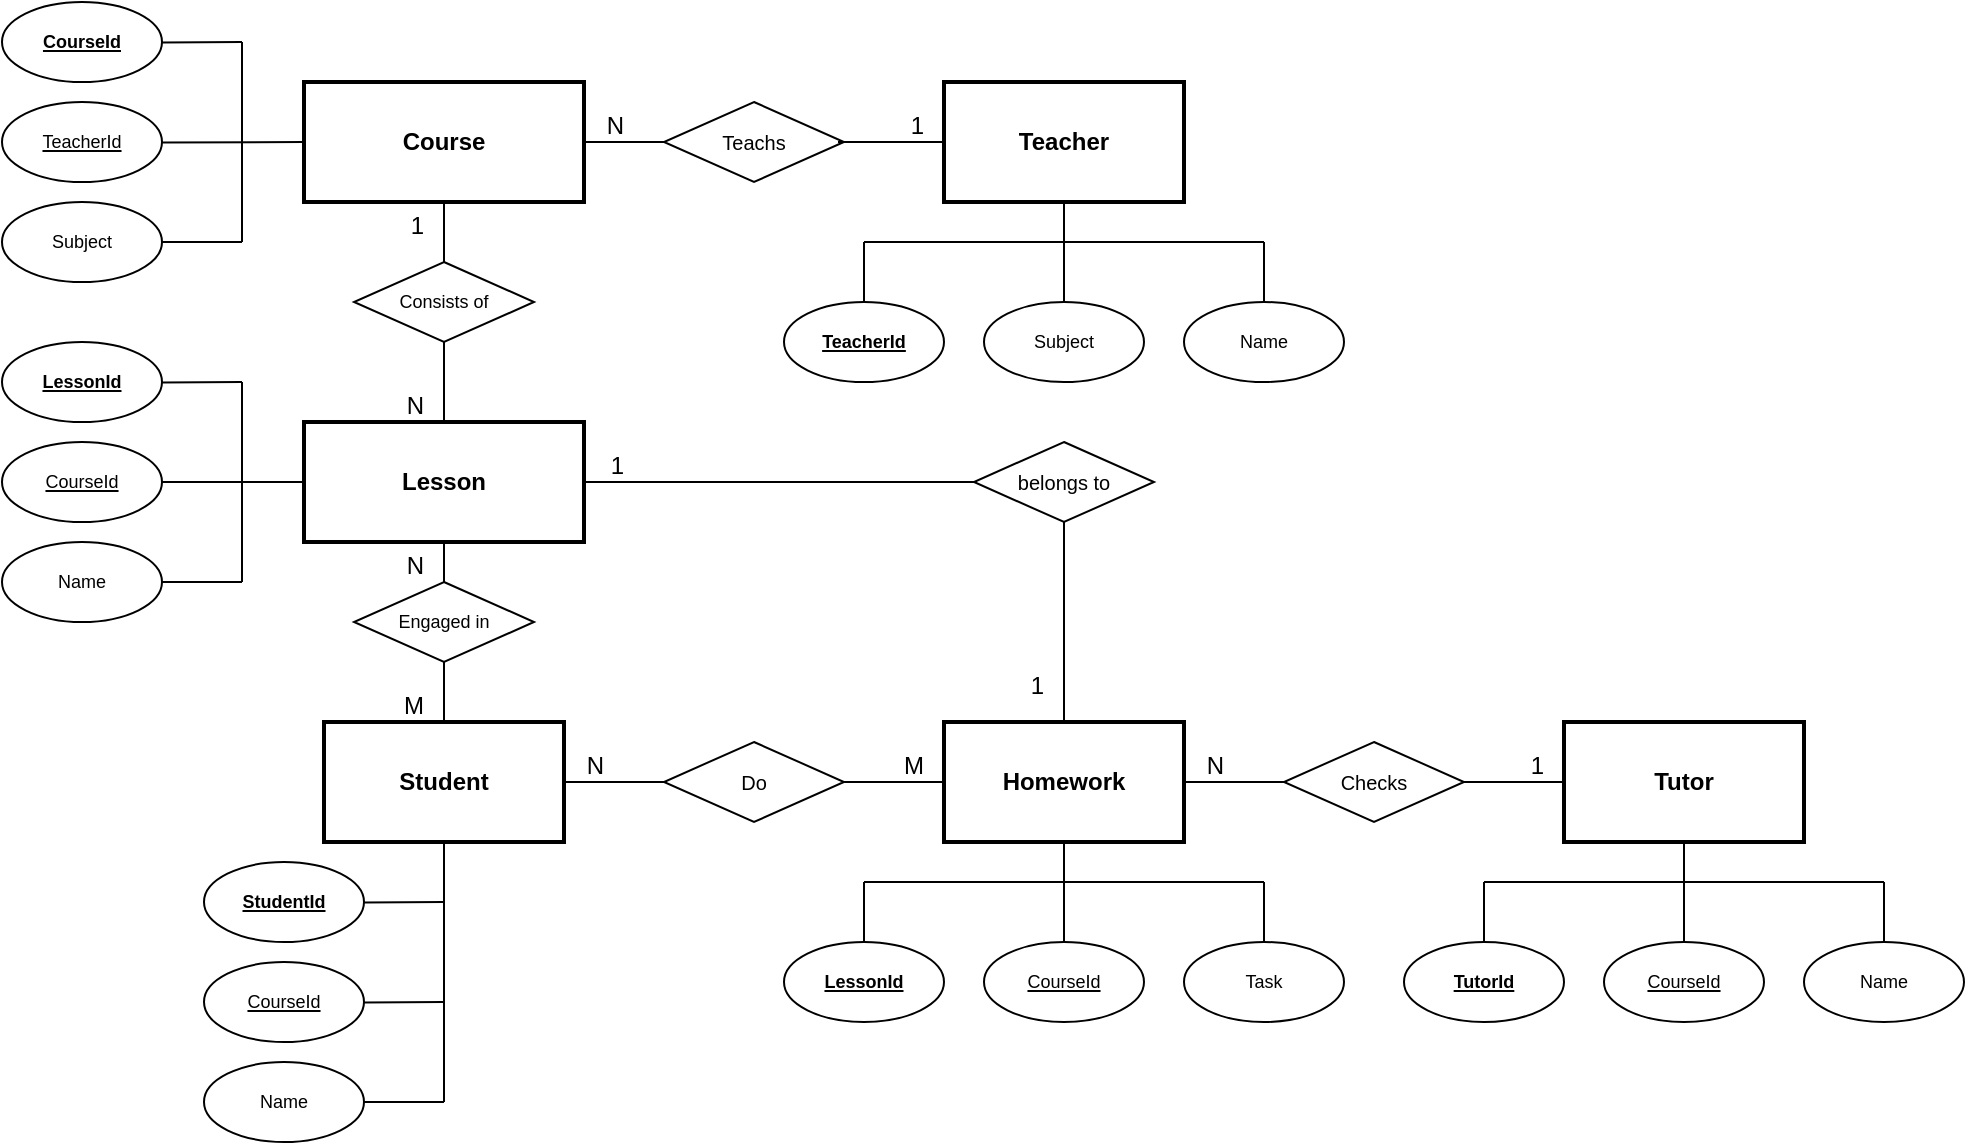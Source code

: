 <mxfile version="14.2.9" type="github">
  <diagram id="R2lEEEUBdFMjLlhIrx00" name="Page-1">
    <mxGraphModel dx="572" dy="833" grid="1" gridSize="10" guides="1" tooltips="1" connect="1" arrows="1" fold="1" page="1" pageScale="1" pageWidth="850" pageHeight="1100" background="#ffffff" math="0" shadow="0" extFonts="Permanent Marker^https://fonts.googleapis.com/css?family=Permanent+Marker">
      <root>
        <mxCell id="0" />
        <mxCell id="1" parent="0" />
        <mxCell id="RXiw6qUimDjGXAGovaQc-45" value="Tutor" style="whiteSpace=wrap;html=1;align=center;fontStyle=1;strokeWidth=2;" parent="1" vertex="1">
          <mxGeometry x="1841" y="770" width="120" height="60" as="geometry" />
        </mxCell>
        <mxCell id="RXiw6qUimDjGXAGovaQc-46" value="Homework" style="whiteSpace=wrap;html=1;align=center;fontStyle=1;strokeWidth=2;" parent="1" vertex="1">
          <mxGeometry x="1531" y="770" width="120" height="60" as="geometry" />
        </mxCell>
        <mxCell id="RXiw6qUimDjGXAGovaQc-47" value="Student" style="whiteSpace=wrap;html=1;align=center;fontStyle=1;strokeWidth=2;" parent="1" vertex="1">
          <mxGeometry x="1221" y="770" width="120" height="60" as="geometry" />
        </mxCell>
        <mxCell id="RXiw6qUimDjGXAGovaQc-48" value="Lesson" style="whiteSpace=wrap;html=1;align=center;fontStyle=1;strokeWidth=2;" parent="1" vertex="1">
          <mxGeometry x="1211" y="620" width="140" height="60" as="geometry" />
        </mxCell>
        <mxCell id="RXiw6qUimDjGXAGovaQc-49" value="Course" style="whiteSpace=wrap;html=1;align=center;fontStyle=1;strokeWidth=2;" parent="1" vertex="1">
          <mxGeometry x="1211" y="450" width="140" height="60" as="geometry" />
        </mxCell>
        <mxCell id="RXiw6qUimDjGXAGovaQc-50" value="Teacher" style="whiteSpace=wrap;html=1;align=center;fontStyle=1;strokeWidth=2;" parent="1" vertex="1">
          <mxGeometry x="1531" y="450" width="120" height="60" as="geometry" />
        </mxCell>
        <mxCell id="RXiw6qUimDjGXAGovaQc-58" value="&lt;font style=&quot;font-size: 9px&quot;&gt;Consists of&lt;/font&gt;" style="shape=rhombus;perimeter=rhombusPerimeter;whiteSpace=wrap;html=1;align=center;fontSize=9;" parent="1" vertex="1">
          <mxGeometry x="1236" y="540" width="90" height="40" as="geometry" />
        </mxCell>
        <mxCell id="RXiw6qUimDjGXAGovaQc-59" value="&lt;font style=&quot;font-size: 9px&quot;&gt;Engaged in&lt;/font&gt;" style="shape=rhombus;perimeter=rhombusPerimeter;whiteSpace=wrap;html=1;align=center;fontSize=9;" parent="1" vertex="1">
          <mxGeometry x="1236" y="700" width="90" height="40" as="geometry" />
        </mxCell>
        <mxCell id="RXiw6qUimDjGXAGovaQc-60" value="&lt;font style=&quot;font-size: 10px&quot;&gt;Do&lt;/font&gt;" style="shape=rhombus;perimeter=rhombusPerimeter;whiteSpace=wrap;html=1;align=center;" parent="1" vertex="1">
          <mxGeometry x="1391" y="780" width="90" height="40" as="geometry" />
        </mxCell>
        <mxCell id="RXiw6qUimDjGXAGovaQc-61" value="&lt;span style=&quot;font-size: 10px&quot;&gt;Checks&lt;/span&gt;" style="shape=rhombus;perimeter=rhombusPerimeter;whiteSpace=wrap;html=1;align=center;" parent="1" vertex="1">
          <mxGeometry x="1701" y="780" width="90" height="40" as="geometry" />
        </mxCell>
        <mxCell id="RXiw6qUimDjGXAGovaQc-62" value="&lt;span style=&quot;font-size: 10px&quot;&gt;Teachs&lt;/span&gt;" style="shape=rhombus;perimeter=rhombusPerimeter;whiteSpace=wrap;html=1;align=center;" parent="1" vertex="1">
          <mxGeometry x="1391" y="460" width="90" height="40" as="geometry" />
        </mxCell>
        <mxCell id="RXiw6qUimDjGXAGovaQc-74" value="" style="endArrow=none;html=1;rounded=0;fontSize=9;entryX=0;entryY=0.5;entryDx=0;entryDy=0;" parent="1" target="RXiw6qUimDjGXAGovaQc-50" edge="1">
          <mxGeometry relative="1" as="geometry">
            <mxPoint x="1478" y="480" as="sourcePoint" />
            <mxPoint x="1521" y="490" as="targetPoint" />
          </mxGeometry>
        </mxCell>
        <mxCell id="RXiw6qUimDjGXAGovaQc-75" value="1" style="resizable=0;html=1;align=right;verticalAlign=bottom;" parent="RXiw6qUimDjGXAGovaQc-74" connectable="0" vertex="1">
          <mxGeometry x="1" relative="1" as="geometry">
            <mxPoint x="-9.86" y="0.29" as="offset" />
          </mxGeometry>
        </mxCell>
        <mxCell id="RXiw6qUimDjGXAGovaQc-76" value="" style="endArrow=none;html=1;rounded=0;fontSize=9;entryX=1;entryY=0.5;entryDx=0;entryDy=0;exitX=0;exitY=0.5;exitDx=0;exitDy=0;" parent="1" source="RXiw6qUimDjGXAGovaQc-62" target="RXiw6qUimDjGXAGovaQc-49" edge="1">
          <mxGeometry relative="1" as="geometry">
            <mxPoint x="1541" y="520" as="sourcePoint" />
            <mxPoint x="1451" y="520" as="targetPoint" />
          </mxGeometry>
        </mxCell>
        <mxCell id="RXiw6qUimDjGXAGovaQc-77" value="N" style="resizable=0;html=1;align=right;verticalAlign=bottom;" parent="RXiw6qUimDjGXAGovaQc-76" connectable="0" vertex="1">
          <mxGeometry x="1" relative="1" as="geometry">
            <mxPoint x="20" as="offset" />
          </mxGeometry>
        </mxCell>
        <mxCell id="RXiw6qUimDjGXAGovaQc-103" value="" style="endArrow=none;html=1;rounded=0;fontSize=9;exitX=0.5;exitY=0;exitDx=0;exitDy=0;entryX=0.5;entryY=1;entryDx=0;entryDy=0;" parent="1" source="RXiw6qUimDjGXAGovaQc-58" target="RXiw6qUimDjGXAGovaQc-49" edge="1">
          <mxGeometry relative="1" as="geometry">
            <mxPoint x="1431" y="570" as="sourcePoint" />
            <mxPoint x="1591" y="570" as="targetPoint" />
          </mxGeometry>
        </mxCell>
        <mxCell id="RXiw6qUimDjGXAGovaQc-104" value="1" style="resizable=0;html=1;align=right;verticalAlign=bottom;" parent="RXiw6qUimDjGXAGovaQc-103" connectable="0" vertex="1">
          <mxGeometry x="1" relative="1" as="geometry">
            <mxPoint x="-10" y="20.34" as="offset" />
          </mxGeometry>
        </mxCell>
        <mxCell id="RXiw6qUimDjGXAGovaQc-105" value="" style="endArrow=none;html=1;rounded=0;fontSize=9;entryX=0.5;entryY=0;entryDx=0;entryDy=0;exitX=0.5;exitY=1;exitDx=0;exitDy=0;" parent="1" source="RXiw6qUimDjGXAGovaQc-58" target="RXiw6qUimDjGXAGovaQc-48" edge="1">
          <mxGeometry relative="1" as="geometry">
            <mxPoint x="1431" y="570" as="sourcePoint" />
            <mxPoint x="1591" y="570" as="targetPoint" />
          </mxGeometry>
        </mxCell>
        <mxCell id="RXiw6qUimDjGXAGovaQc-106" value="N" style="resizable=0;html=1;align=right;verticalAlign=bottom;" parent="RXiw6qUimDjGXAGovaQc-105" connectable="0" vertex="1">
          <mxGeometry x="1" relative="1" as="geometry">
            <mxPoint x="-10" as="offset" />
          </mxGeometry>
        </mxCell>
        <mxCell id="RXiw6qUimDjGXAGovaQc-110" value="" style="endArrow=none;html=1;rounded=0;fontSize=9;entryX=0.5;entryY=1;entryDx=0;entryDy=0;exitX=0.5;exitY=0;exitDx=0;exitDy=0;" parent="1" source="RXiw6qUimDjGXAGovaQc-59" target="RXiw6qUimDjGXAGovaQc-48" edge="1">
          <mxGeometry relative="1" as="geometry">
            <mxPoint x="1431" y="710" as="sourcePoint" />
            <mxPoint x="1591" y="710" as="targetPoint" />
          </mxGeometry>
        </mxCell>
        <mxCell id="RXiw6qUimDjGXAGovaQc-111" value="N" style="resizable=0;html=1;align=right;verticalAlign=bottom;" parent="RXiw6qUimDjGXAGovaQc-110" connectable="0" vertex="1">
          <mxGeometry x="1" relative="1" as="geometry">
            <mxPoint x="-10" y="20.34" as="offset" />
          </mxGeometry>
        </mxCell>
        <mxCell id="RXiw6qUimDjGXAGovaQc-112" value="" style="endArrow=none;html=1;rounded=0;fontSize=9;entryX=0.5;entryY=0;entryDx=0;entryDy=0;exitX=0.5;exitY=1;exitDx=0;exitDy=0;" parent="1" source="RXiw6qUimDjGXAGovaQc-59" target="RXiw6qUimDjGXAGovaQc-47" edge="1">
          <mxGeometry relative="1" as="geometry">
            <mxPoint x="1431" y="640" as="sourcePoint" />
            <mxPoint x="1591" y="640" as="targetPoint" />
          </mxGeometry>
        </mxCell>
        <mxCell id="RXiw6qUimDjGXAGovaQc-113" value="M" style="resizable=0;html=1;align=right;verticalAlign=bottom;" parent="RXiw6qUimDjGXAGovaQc-112" connectable="0" vertex="1">
          <mxGeometry x="1" relative="1" as="geometry">
            <mxPoint x="-10" as="offset" />
          </mxGeometry>
        </mxCell>
        <mxCell id="RXiw6qUimDjGXAGovaQc-114" value="" style="endArrow=none;html=1;rounded=0;fontSize=9;entryX=1;entryY=0.5;entryDx=0;entryDy=0;exitX=0;exitY=0.5;exitDx=0;exitDy=0;" parent="1" source="RXiw6qUimDjGXAGovaQc-60" target="RXiw6qUimDjGXAGovaQc-47" edge="1">
          <mxGeometry relative="1" as="geometry">
            <mxPoint x="1431" y="640" as="sourcePoint" />
            <mxPoint x="1591" y="640" as="targetPoint" />
          </mxGeometry>
        </mxCell>
        <mxCell id="RXiw6qUimDjGXAGovaQc-115" value="N" style="resizable=0;html=1;align=right;verticalAlign=bottom;" parent="RXiw6qUimDjGXAGovaQc-114" connectable="0" vertex="1">
          <mxGeometry x="1" relative="1" as="geometry">
            <mxPoint x="20" as="offset" />
          </mxGeometry>
        </mxCell>
        <mxCell id="RXiw6qUimDjGXAGovaQc-116" value="" style="endArrow=none;html=1;rounded=0;fontSize=9;entryX=0;entryY=0.5;entryDx=0;entryDy=0;exitX=1;exitY=0.5;exitDx=0;exitDy=0;" parent="1" source="RXiw6qUimDjGXAGovaQc-60" target="RXiw6qUimDjGXAGovaQc-46" edge="1">
          <mxGeometry relative="1" as="geometry">
            <mxPoint x="1431" y="640" as="sourcePoint" />
            <mxPoint x="1591" y="640" as="targetPoint" />
          </mxGeometry>
        </mxCell>
        <mxCell id="RXiw6qUimDjGXAGovaQc-117" value="M" style="resizable=0;html=1;align=right;verticalAlign=bottom;" parent="RXiw6qUimDjGXAGovaQc-116" connectable="0" vertex="1">
          <mxGeometry x="1" relative="1" as="geometry">
            <mxPoint x="-10" as="offset" />
          </mxGeometry>
        </mxCell>
        <mxCell id="RXiw6qUimDjGXAGovaQc-118" value="" style="endArrow=none;html=1;rounded=0;fontSize=9;entryX=1;entryY=0.5;entryDx=0;entryDy=0;exitX=0;exitY=0.5;exitDx=0;exitDy=0;" parent="1" source="RXiw6qUimDjGXAGovaQc-61" target="RXiw6qUimDjGXAGovaQc-46" edge="1">
          <mxGeometry relative="1" as="geometry">
            <mxPoint x="1431" y="710" as="sourcePoint" />
            <mxPoint x="1591" y="710" as="targetPoint" />
          </mxGeometry>
        </mxCell>
        <mxCell id="RXiw6qUimDjGXAGovaQc-119" value="N" style="resizable=0;html=1;align=right;verticalAlign=bottom;" parent="RXiw6qUimDjGXAGovaQc-118" connectable="0" vertex="1">
          <mxGeometry x="1" relative="1" as="geometry">
            <mxPoint x="20" as="offset" />
          </mxGeometry>
        </mxCell>
        <mxCell id="RXiw6qUimDjGXAGovaQc-120" value="" style="endArrow=none;html=1;rounded=0;fontSize=9;entryX=0;entryY=0.5;entryDx=0;entryDy=0;exitX=1;exitY=0.5;exitDx=0;exitDy=0;" parent="1" source="RXiw6qUimDjGXAGovaQc-61" target="RXiw6qUimDjGXAGovaQc-45" edge="1">
          <mxGeometry relative="1" as="geometry">
            <mxPoint x="1431" y="710" as="sourcePoint" />
            <mxPoint x="1591" y="710" as="targetPoint" />
          </mxGeometry>
        </mxCell>
        <mxCell id="RXiw6qUimDjGXAGovaQc-121" value="1" style="resizable=0;html=1;align=right;verticalAlign=bottom;" parent="RXiw6qUimDjGXAGovaQc-120" connectable="0" vertex="1">
          <mxGeometry x="1" relative="1" as="geometry">
            <mxPoint x="-10" as="offset" />
          </mxGeometry>
        </mxCell>
        <mxCell id="RXiw6qUimDjGXAGovaQc-133" value="" style="endArrow=none;html=1;rounded=0;fontSize=9;exitX=0.5;exitY=1;exitDx=0;exitDy=0;" parent="1" source="RXiw6qUimDjGXAGovaQc-46" edge="1">
          <mxGeometry relative="1" as="geometry">
            <mxPoint x="1571" y="900" as="sourcePoint" />
            <mxPoint x="1591" y="880" as="targetPoint" />
          </mxGeometry>
        </mxCell>
        <mxCell id="RXiw6qUimDjGXAGovaQc-134" value="" style="endArrow=none;html=1;rounded=0;fontSize=9;" parent="1" edge="1">
          <mxGeometry relative="1" as="geometry">
            <mxPoint x="1491" y="850" as="sourcePoint" />
            <mxPoint x="1591" y="850" as="targetPoint" />
          </mxGeometry>
        </mxCell>
        <mxCell id="RXiw6qUimDjGXAGovaQc-136" value="&lt;u&gt;CourseId&lt;/u&gt;" style="ellipse;whiteSpace=wrap;html=1;align=center;fontSize=9;" parent="1" vertex="1">
          <mxGeometry x="1551" y="880" width="80" height="40" as="geometry" />
        </mxCell>
        <mxCell id="RXiw6qUimDjGXAGovaQc-137" value="" style="endArrow=none;html=1;rounded=0;fontSize=9;" parent="1" edge="1">
          <mxGeometry relative="1" as="geometry">
            <mxPoint x="1691" y="850" as="sourcePoint" />
            <mxPoint x="1591" y="850" as="targetPoint" />
          </mxGeometry>
        </mxCell>
        <mxCell id="RXiw6qUimDjGXAGovaQc-138" value="Task" style="ellipse;whiteSpace=wrap;html=1;align=center;fontSize=9;" parent="1" vertex="1">
          <mxGeometry x="1651" y="880" width="80" height="40" as="geometry" />
        </mxCell>
        <mxCell id="RXiw6qUimDjGXAGovaQc-139" value="&lt;b&gt;LessonId&lt;/b&gt;" style="ellipse;whiteSpace=wrap;html=1;align=center;fontStyle=4;fontSize=9;" parent="1" vertex="1">
          <mxGeometry x="1451" y="880" width="80" height="40" as="geometry" />
        </mxCell>
        <mxCell id="RXiw6qUimDjGXAGovaQc-147" value="" style="endArrow=none;html=1;rounded=0;fontSize=9;" parent="1" edge="1">
          <mxGeometry relative="1" as="geometry">
            <mxPoint x="1241" y="860.2" as="sourcePoint" />
            <mxPoint x="1281" y="860" as="targetPoint" />
          </mxGeometry>
        </mxCell>
        <mxCell id="RXiw6qUimDjGXAGovaQc-148" value="" style="endArrow=none;html=1;rounded=0;fontSize=9;" parent="1" edge="1">
          <mxGeometry relative="1" as="geometry">
            <mxPoint x="1241" y="910.25" as="sourcePoint" />
            <mxPoint x="1281" y="910" as="targetPoint" />
          </mxGeometry>
        </mxCell>
        <mxCell id="RXiw6qUimDjGXAGovaQc-149" value="&lt;u&gt;CourseId&lt;/u&gt;" style="ellipse;whiteSpace=wrap;html=1;align=center;fontSize=9;" parent="1" vertex="1">
          <mxGeometry x="1161" y="890" width="80" height="40" as="geometry" />
        </mxCell>
        <mxCell id="RXiw6qUimDjGXAGovaQc-150" value="" style="endArrow=none;html=1;rounded=0;fontSize=9;exitX=1;exitY=0.5;exitDx=0;exitDy=0;" parent="1" source="RXiw6qUimDjGXAGovaQc-151" edge="1">
          <mxGeometry relative="1" as="geometry">
            <mxPoint x="1211" y="960.5" as="sourcePoint" />
            <mxPoint x="1281" y="960" as="targetPoint" />
          </mxGeometry>
        </mxCell>
        <mxCell id="RXiw6qUimDjGXAGovaQc-151" value="Name" style="ellipse;whiteSpace=wrap;html=1;align=center;fontSize=9;" parent="1" vertex="1">
          <mxGeometry x="1161" y="940" width="80" height="40" as="geometry" />
        </mxCell>
        <mxCell id="RXiw6qUimDjGXAGovaQc-152" value="&lt;b&gt;StudentId&lt;/b&gt;" style="ellipse;whiteSpace=wrap;html=1;align=center;fontStyle=4;fontSize=9;" parent="1" vertex="1">
          <mxGeometry x="1161" y="840" width="80" height="40" as="geometry" />
        </mxCell>
        <mxCell id="RXiw6qUimDjGXAGovaQc-153" value="" style="endArrow=none;html=1;rounded=0;fontSize=9;exitX=0.5;exitY=1;exitDx=0;exitDy=0;" parent="1" edge="1">
          <mxGeometry relative="1" as="geometry">
            <mxPoint x="1281" y="830" as="sourcePoint" />
            <mxPoint x="1281" y="960" as="targetPoint" />
          </mxGeometry>
        </mxCell>
        <mxCell id="RXiw6qUimDjGXAGovaQc-154" value="" style="endArrow=none;html=1;rounded=0;fontSize=9;" parent="1" edge="1">
          <mxGeometry relative="1" as="geometry">
            <mxPoint x="1140" y="600.2" as="sourcePoint" />
            <mxPoint x="1180" y="600" as="targetPoint" />
          </mxGeometry>
        </mxCell>
        <mxCell id="RXiw6qUimDjGXAGovaQc-155" value="" style="endArrow=none;html=1;rounded=0;fontSize=9;entryX=0;entryY=0.5;entryDx=0;entryDy=0;exitX=1;exitY=0.5;exitDx=0;exitDy=0;" parent="1" source="RXiw6qUimDjGXAGovaQc-156" target="RXiw6qUimDjGXAGovaQc-48" edge="1">
          <mxGeometry relative="1" as="geometry">
            <mxPoint x="1140" y="655.25" as="sourcePoint" />
            <mxPoint x="1180" y="655" as="targetPoint" />
          </mxGeometry>
        </mxCell>
        <mxCell id="RXiw6qUimDjGXAGovaQc-156" value="&lt;u&gt;CourseId&lt;/u&gt;" style="ellipse;whiteSpace=wrap;html=1;align=center;fontSize=9;" parent="1" vertex="1">
          <mxGeometry x="1060" y="630" width="80" height="40" as="geometry" />
        </mxCell>
        <mxCell id="RXiw6qUimDjGXAGovaQc-157" value="" style="endArrow=none;html=1;rounded=0;fontSize=9;exitX=1;exitY=0.5;exitDx=0;exitDy=0;" parent="1" source="RXiw6qUimDjGXAGovaQc-158" edge="1">
          <mxGeometry relative="1" as="geometry">
            <mxPoint x="1110" y="700.5" as="sourcePoint" />
            <mxPoint x="1180" y="700" as="targetPoint" />
          </mxGeometry>
        </mxCell>
        <mxCell id="RXiw6qUimDjGXAGovaQc-158" value="Name" style="ellipse;whiteSpace=wrap;html=1;align=center;fontSize=9;" parent="1" vertex="1">
          <mxGeometry x="1060" y="680" width="80" height="40" as="geometry" />
        </mxCell>
        <mxCell id="RXiw6qUimDjGXAGovaQc-159" value="&lt;b&gt;LessonId&lt;/b&gt;" style="ellipse;whiteSpace=wrap;html=1;align=center;fontStyle=4;fontSize=9;" parent="1" vertex="1">
          <mxGeometry x="1060" y="580" width="80" height="40" as="geometry" />
        </mxCell>
        <mxCell id="RXiw6qUimDjGXAGovaQc-160" value="" style="endArrow=none;html=1;rounded=0;fontSize=9;" parent="1" edge="1">
          <mxGeometry relative="1" as="geometry">
            <mxPoint x="1180" y="600" as="sourcePoint" />
            <mxPoint x="1180" y="700" as="targetPoint" />
          </mxGeometry>
        </mxCell>
        <mxCell id="RXiw6qUimDjGXAGovaQc-161" value="" style="endArrow=none;html=1;rounded=0;fontSize=9;" parent="1" edge="1">
          <mxGeometry relative="1" as="geometry">
            <mxPoint x="1140" y="430.2" as="sourcePoint" />
            <mxPoint x="1180" y="430" as="targetPoint" />
          </mxGeometry>
        </mxCell>
        <mxCell id="RXiw6qUimDjGXAGovaQc-162" value="" style="endArrow=none;html=1;rounded=0;fontSize=9;entryX=0;entryY=0.5;entryDx=0;entryDy=0;" parent="1" target="RXiw6qUimDjGXAGovaQc-49" edge="1">
          <mxGeometry relative="1" as="geometry">
            <mxPoint x="1140" y="480.25" as="sourcePoint" />
            <mxPoint x="1180" y="480" as="targetPoint" />
          </mxGeometry>
        </mxCell>
        <mxCell id="RXiw6qUimDjGXAGovaQc-163" value="&lt;u&gt;TeacherId&lt;/u&gt;" style="ellipse;whiteSpace=wrap;html=1;align=center;fontSize=9;" parent="1" vertex="1">
          <mxGeometry x="1060" y="460" width="80" height="40" as="geometry" />
        </mxCell>
        <mxCell id="RXiw6qUimDjGXAGovaQc-164" value="" style="endArrow=none;html=1;rounded=0;fontSize=9;exitX=1;exitY=0.5;exitDx=0;exitDy=0;" parent="1" source="RXiw6qUimDjGXAGovaQc-165" edge="1">
          <mxGeometry relative="1" as="geometry">
            <mxPoint x="1110" y="530.5" as="sourcePoint" />
            <mxPoint x="1180" y="530" as="targetPoint" />
          </mxGeometry>
        </mxCell>
        <mxCell id="RXiw6qUimDjGXAGovaQc-165" value="Subject" style="ellipse;whiteSpace=wrap;html=1;align=center;fontSize=9;" parent="1" vertex="1">
          <mxGeometry x="1060" y="510" width="80" height="40" as="geometry" />
        </mxCell>
        <mxCell id="RXiw6qUimDjGXAGovaQc-166" value="&lt;b&gt;CourseId&lt;/b&gt;" style="ellipse;whiteSpace=wrap;html=1;align=center;fontStyle=4;fontSize=9;" parent="1" vertex="1">
          <mxGeometry x="1060" y="410" width="80" height="40" as="geometry" />
        </mxCell>
        <mxCell id="RXiw6qUimDjGXAGovaQc-167" value="" style="endArrow=none;html=1;rounded=0;fontSize=9;" parent="1" edge="1">
          <mxGeometry relative="1" as="geometry">
            <mxPoint x="1180" y="430" as="sourcePoint" />
            <mxPoint x="1180" y="530" as="targetPoint" />
          </mxGeometry>
        </mxCell>
        <mxCell id="RXiw6qUimDjGXAGovaQc-217" value="" style="endArrow=none;html=1;rounded=0;fontSize=9;entryX=0.5;entryY=0;entryDx=0;entryDy=0;" parent="1" target="RXiw6qUimDjGXAGovaQc-138" edge="1">
          <mxGeometry relative="1" as="geometry">
            <mxPoint x="1691" y="850" as="sourcePoint" />
            <mxPoint x="1561" y="800" as="targetPoint" />
          </mxGeometry>
        </mxCell>
        <mxCell id="RXiw6qUimDjGXAGovaQc-219" value="" style="endArrow=none;html=1;rounded=0;fontSize=9;entryX=0.5;entryY=0;entryDx=0;entryDy=0;" parent="1" target="RXiw6qUimDjGXAGovaQc-139" edge="1">
          <mxGeometry relative="1" as="geometry">
            <mxPoint x="1491" y="850" as="sourcePoint" />
            <mxPoint x="1561" y="800" as="targetPoint" />
          </mxGeometry>
        </mxCell>
        <mxCell id="RXiw6qUimDjGXAGovaQc-228" value="" style="endArrow=none;html=1;rounded=0;fontSize=9;" parent="1" edge="1">
          <mxGeometry relative="1" as="geometry">
            <mxPoint x="1801" y="850" as="sourcePoint" />
            <mxPoint x="1901" y="850" as="targetPoint" />
          </mxGeometry>
        </mxCell>
        <mxCell id="RXiw6qUimDjGXAGovaQc-229" value="&lt;u&gt;CourseId&lt;/u&gt;" style="ellipse;whiteSpace=wrap;html=1;align=center;fontSize=9;" parent="1" vertex="1">
          <mxGeometry x="1861" y="880" width="80" height="40" as="geometry" />
        </mxCell>
        <mxCell id="RXiw6qUimDjGXAGovaQc-230" value="" style="endArrow=none;html=1;rounded=0;fontSize=9;" parent="1" edge="1">
          <mxGeometry relative="1" as="geometry">
            <mxPoint x="2001" y="850" as="sourcePoint" />
            <mxPoint x="1901" y="850" as="targetPoint" />
          </mxGeometry>
        </mxCell>
        <mxCell id="RXiw6qUimDjGXAGovaQc-231" value="Name" style="ellipse;whiteSpace=wrap;html=1;align=center;fontSize=9;" parent="1" vertex="1">
          <mxGeometry x="1961" y="880" width="80" height="40" as="geometry" />
        </mxCell>
        <mxCell id="RXiw6qUimDjGXAGovaQc-232" value="&lt;b&gt;TutorId&lt;/b&gt;" style="ellipse;whiteSpace=wrap;html=1;align=center;fontStyle=4;fontSize=9;" parent="1" vertex="1">
          <mxGeometry x="1761" y="880" width="80" height="40" as="geometry" />
        </mxCell>
        <mxCell id="RXiw6qUimDjGXAGovaQc-233" value="" style="endArrow=none;html=1;rounded=0;fontSize=9;entryX=0.5;entryY=0;entryDx=0;entryDy=0;" parent="1" target="RXiw6qUimDjGXAGovaQc-231" edge="1">
          <mxGeometry relative="1" as="geometry">
            <mxPoint x="2001" y="850" as="sourcePoint" />
            <mxPoint x="1871" y="800" as="targetPoint" />
          </mxGeometry>
        </mxCell>
        <mxCell id="RXiw6qUimDjGXAGovaQc-234" value="" style="endArrow=none;html=1;rounded=0;fontSize=9;entryX=0.5;entryY=0;entryDx=0;entryDy=0;" parent="1" target="RXiw6qUimDjGXAGovaQc-232" edge="1">
          <mxGeometry relative="1" as="geometry">
            <mxPoint x="1801" y="850" as="sourcePoint" />
            <mxPoint x="1871" y="800" as="targetPoint" />
          </mxGeometry>
        </mxCell>
        <mxCell id="RXiw6qUimDjGXAGovaQc-235" value="" style="endArrow=none;html=1;rounded=0;fontSize=9;" parent="1" edge="1">
          <mxGeometry relative="1" as="geometry">
            <mxPoint x="1901" y="830" as="sourcePoint" />
            <mxPoint x="1901" y="880" as="targetPoint" />
          </mxGeometry>
        </mxCell>
        <mxCell id="RXiw6qUimDjGXAGovaQc-253" value="" style="endArrow=none;html=1;rounded=0;fontSize=9;" parent="1" edge="1">
          <mxGeometry relative="1" as="geometry">
            <mxPoint x="1491" y="530" as="sourcePoint" />
            <mxPoint x="1591" y="530" as="targetPoint" />
          </mxGeometry>
        </mxCell>
        <mxCell id="RXiw6qUimDjGXAGovaQc-254" value="Subject" style="ellipse;whiteSpace=wrap;html=1;align=center;fontSize=9;" parent="1" vertex="1">
          <mxGeometry x="1551" y="560" width="80" height="40" as="geometry" />
        </mxCell>
        <mxCell id="RXiw6qUimDjGXAGovaQc-255" value="" style="endArrow=none;html=1;rounded=0;fontSize=9;" parent="1" edge="1">
          <mxGeometry relative="1" as="geometry">
            <mxPoint x="1691" y="530" as="sourcePoint" />
            <mxPoint x="1591" y="530" as="targetPoint" />
          </mxGeometry>
        </mxCell>
        <mxCell id="RXiw6qUimDjGXAGovaQc-256" value="Name" style="ellipse;whiteSpace=wrap;html=1;align=center;fontSize=9;" parent="1" vertex="1">
          <mxGeometry x="1651" y="560" width="80" height="40" as="geometry" />
        </mxCell>
        <mxCell id="RXiw6qUimDjGXAGovaQc-257" value="&lt;b&gt;TeacherId&lt;/b&gt;" style="ellipse;whiteSpace=wrap;html=1;align=center;fontStyle=4;fontSize=9;" parent="1" vertex="1">
          <mxGeometry x="1451" y="560" width="80" height="40" as="geometry" />
        </mxCell>
        <mxCell id="RXiw6qUimDjGXAGovaQc-258" value="" style="endArrow=none;html=1;rounded=0;fontSize=9;entryX=0.5;entryY=0;entryDx=0;entryDy=0;" parent="1" target="RXiw6qUimDjGXAGovaQc-256" edge="1">
          <mxGeometry relative="1" as="geometry">
            <mxPoint x="1691" y="530" as="sourcePoint" />
            <mxPoint x="1561" y="480" as="targetPoint" />
          </mxGeometry>
        </mxCell>
        <mxCell id="RXiw6qUimDjGXAGovaQc-259" value="" style="endArrow=none;html=1;rounded=0;fontSize=9;entryX=0.5;entryY=0;entryDx=0;entryDy=0;" parent="1" target="RXiw6qUimDjGXAGovaQc-257" edge="1">
          <mxGeometry relative="1" as="geometry">
            <mxPoint x="1491" y="530" as="sourcePoint" />
            <mxPoint x="1561" y="480" as="targetPoint" />
          </mxGeometry>
        </mxCell>
        <mxCell id="RXiw6qUimDjGXAGovaQc-290" value="" style="endArrow=none;html=1;rounded=0;fontSize=9;exitX=0.5;exitY=1;exitDx=0;exitDy=0;entryX=0.5;entryY=0;entryDx=0;entryDy=0;" parent="1" source="RXiw6qUimDjGXAGovaQc-50" target="RXiw6qUimDjGXAGovaQc-254" edge="1">
          <mxGeometry relative="1" as="geometry">
            <mxPoint x="2031" y="630" as="sourcePoint" />
            <mxPoint x="2191" y="630" as="targetPoint" />
          </mxGeometry>
        </mxCell>
        <mxCell id="RXiw6qUimDjGXAGovaQc-292" value="&lt;span style=&quot;font-size: 10px&quot;&gt;belongs to&lt;/span&gt;" style="shape=rhombus;perimeter=rhombusPerimeter;whiteSpace=wrap;html=1;align=center;" parent="1" vertex="1">
          <mxGeometry x="1546" y="630" width="90" height="40" as="geometry" />
        </mxCell>
        <mxCell id="RXiw6qUimDjGXAGovaQc-295" value="" style="endArrow=none;html=1;rounded=0;fontSize=9;entryX=1;entryY=0.5;entryDx=0;entryDy=0;exitX=0;exitY=0.5;exitDx=0;exitDy=0;" parent="1" source="RXiw6qUimDjGXAGovaQc-292" target="RXiw6qUimDjGXAGovaQc-48" edge="1">
          <mxGeometry relative="1" as="geometry">
            <mxPoint x="1441" y="690" as="sourcePoint" />
            <mxPoint x="1601" y="690" as="targetPoint" />
          </mxGeometry>
        </mxCell>
        <mxCell id="RXiw6qUimDjGXAGovaQc-296" value="1" style="resizable=0;html=1;align=right;verticalAlign=bottom;" parent="RXiw6qUimDjGXAGovaQc-295" connectable="0" vertex="1">
          <mxGeometry x="1" relative="1" as="geometry">
            <mxPoint x="20" as="offset" />
          </mxGeometry>
        </mxCell>
        <mxCell id="RXiw6qUimDjGXAGovaQc-297" value="" style="endArrow=none;html=1;rounded=0;fontSize=9;entryX=0.5;entryY=0;entryDx=0;entryDy=0;exitX=0.5;exitY=1;exitDx=0;exitDy=0;" parent="1" source="RXiw6qUimDjGXAGovaQc-292" target="RXiw6qUimDjGXAGovaQc-46" edge="1">
          <mxGeometry relative="1" as="geometry">
            <mxPoint x="1441" y="690" as="sourcePoint" />
            <mxPoint x="1601" y="690" as="targetPoint" />
          </mxGeometry>
        </mxCell>
        <mxCell id="RXiw6qUimDjGXAGovaQc-298" value="1" style="resizable=0;html=1;align=right;verticalAlign=bottom;" parent="RXiw6qUimDjGXAGovaQc-297" connectable="0" vertex="1">
          <mxGeometry x="1" relative="1" as="geometry">
            <mxPoint x="-10" y="-10" as="offset" />
          </mxGeometry>
        </mxCell>
      </root>
    </mxGraphModel>
  </diagram>
</mxfile>
